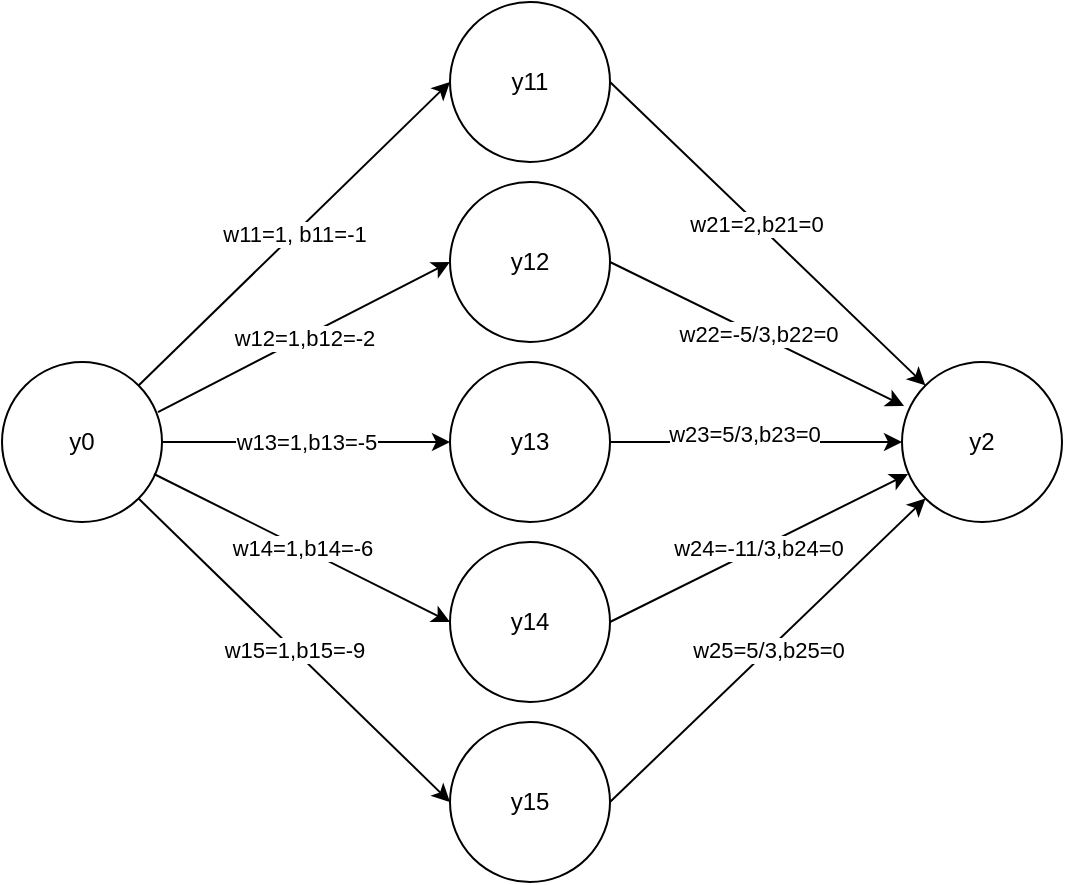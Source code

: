 <mxfile version="15.8.5" type="device"><diagram id="C5RBs43oDa-KdzZeNtuy" name="Page-1"><mxGraphModel dx="946" dy="646" grid="1" gridSize="10" guides="1" tooltips="1" connect="1" arrows="1" fold="1" page="1" pageScale="1" pageWidth="827" pageHeight="1169" math="0" shadow="0"><root><mxCell id="WIyWlLk6GJQsqaUBKTNV-0"/><mxCell id="WIyWlLk6GJQsqaUBKTNV-1" parent="WIyWlLk6GJQsqaUBKTNV-0"/><mxCell id="52Wi-hGmPpWVxS_-khk9-1" value="y13" style="ellipse;whiteSpace=wrap;html=1;aspect=fixed;" vertex="1" parent="WIyWlLk6GJQsqaUBKTNV-1"><mxGeometry x="374" y="280" width="80" height="80" as="geometry"/></mxCell><mxCell id="52Wi-hGmPpWVxS_-khk9-2" value="y12" style="ellipse;whiteSpace=wrap;html=1;aspect=fixed;" vertex="1" parent="WIyWlLk6GJQsqaUBKTNV-1"><mxGeometry x="374" y="190" width="80" height="80" as="geometry"/></mxCell><mxCell id="52Wi-hGmPpWVxS_-khk9-3" value="y2" style="ellipse;whiteSpace=wrap;html=1;aspect=fixed;" vertex="1" parent="WIyWlLk6GJQsqaUBKTNV-1"><mxGeometry x="600" y="280" width="80" height="80" as="geometry"/></mxCell><mxCell id="52Wi-hGmPpWVxS_-khk9-4" value="y14" style="ellipse;whiteSpace=wrap;html=1;aspect=fixed;" vertex="1" parent="WIyWlLk6GJQsqaUBKTNV-1"><mxGeometry x="374" y="370" width="80" height="80" as="geometry"/></mxCell><mxCell id="52Wi-hGmPpWVxS_-khk9-5" value="y0" style="ellipse;whiteSpace=wrap;html=1;aspect=fixed;" vertex="1" parent="WIyWlLk6GJQsqaUBKTNV-1"><mxGeometry x="150" y="280" width="80" height="80" as="geometry"/></mxCell><mxCell id="52Wi-hGmPpWVxS_-khk9-6" value="y11" style="ellipse;whiteSpace=wrap;html=1;aspect=fixed;" vertex="1" parent="WIyWlLk6GJQsqaUBKTNV-1"><mxGeometry x="374" y="100" width="80" height="80" as="geometry"/></mxCell><mxCell id="52Wi-hGmPpWVxS_-khk9-13" value="w11=1, b11=-1" style="endArrow=classic;html=1;rounded=0;exitX=1;exitY=0;exitDx=0;exitDy=0;entryX=0;entryY=0.5;entryDx=0;entryDy=0;" edge="1" parent="WIyWlLk6GJQsqaUBKTNV-1" source="52Wi-hGmPpWVxS_-khk9-5" target="52Wi-hGmPpWVxS_-khk9-6"><mxGeometry width="50" height="50" relative="1" as="geometry"><mxPoint x="390" y="360" as="sourcePoint"/><mxPoint x="440" y="310" as="targetPoint"/></mxGeometry></mxCell><mxCell id="52Wi-hGmPpWVxS_-khk9-14" value="w14=1,b14=-6" style="endArrow=classic;html=1;rounded=0;entryX=0;entryY=0.5;entryDx=0;entryDy=0;exitX=0.95;exitY=0.7;exitDx=0;exitDy=0;exitPerimeter=0;" edge="1" parent="WIyWlLk6GJQsqaUBKTNV-1" source="52Wi-hGmPpWVxS_-khk9-5" target="52Wi-hGmPpWVxS_-khk9-4"><mxGeometry width="50" height="50" relative="1" as="geometry"><mxPoint x="240" y="350" as="sourcePoint"/><mxPoint x="384" y="140" as="targetPoint"/></mxGeometry></mxCell><mxCell id="52Wi-hGmPpWVxS_-khk9-15" value="w12=1,b12=-2" style="endArrow=classic;html=1;rounded=0;exitX=0.975;exitY=0.313;exitDx=0;exitDy=0;entryX=0;entryY=0.5;entryDx=0;entryDy=0;exitPerimeter=0;" edge="1" parent="WIyWlLk6GJQsqaUBKTNV-1" source="52Wi-hGmPpWVxS_-khk9-5" target="52Wi-hGmPpWVxS_-khk9-2"><mxGeometry width="50" height="50" relative="1" as="geometry"><mxPoint x="228.284" y="311.716" as="sourcePoint"/><mxPoint x="394" y="150" as="targetPoint"/></mxGeometry></mxCell><mxCell id="52Wi-hGmPpWVxS_-khk9-16" value="w13=1,b13=-5" style="endArrow=classic;html=1;rounded=0;entryX=0;entryY=0.5;entryDx=0;entryDy=0;exitX=1;exitY=0.5;exitDx=0;exitDy=0;" edge="1" parent="WIyWlLk6GJQsqaUBKTNV-1" source="52Wi-hGmPpWVxS_-khk9-5" target="52Wi-hGmPpWVxS_-khk9-1"><mxGeometry width="50" height="50" relative="1" as="geometry"><mxPoint x="238.284" y="321.716" as="sourcePoint"/><mxPoint x="404" y="160" as="targetPoint"/></mxGeometry></mxCell><mxCell id="52Wi-hGmPpWVxS_-khk9-18" value="" style="endArrow=classic;html=1;rounded=0;exitX=1;exitY=0.5;exitDx=0;exitDy=0;entryX=0;entryY=0;entryDx=0;entryDy=0;" edge="1" parent="WIyWlLk6GJQsqaUBKTNV-1" source="52Wi-hGmPpWVxS_-khk9-6" target="52Wi-hGmPpWVxS_-khk9-3"><mxGeometry width="50" height="50" relative="1" as="geometry"><mxPoint x="258.284" y="341.716" as="sourcePoint"/><mxPoint x="424" y="180" as="targetPoint"/></mxGeometry></mxCell><mxCell id="52Wi-hGmPpWVxS_-khk9-25" value="w21=2,b21=0" style="edgeLabel;html=1;align=center;verticalAlign=middle;resizable=0;points=[];" vertex="1" connectable="0" parent="52Wi-hGmPpWVxS_-khk9-18"><mxGeometry x="-0.071" y="-1" relative="1" as="geometry"><mxPoint as="offset"/></mxGeometry></mxCell><mxCell id="52Wi-hGmPpWVxS_-khk9-19" value="w22=-5/3,b22=0" style="endArrow=classic;html=1;rounded=0;exitX=1;exitY=0.5;exitDx=0;exitDy=0;entryX=0.013;entryY=0.275;entryDx=0;entryDy=0;entryPerimeter=0;" edge="1" parent="WIyWlLk6GJQsqaUBKTNV-1" source="52Wi-hGmPpWVxS_-khk9-2" target="52Wi-hGmPpWVxS_-khk9-3"><mxGeometry width="50" height="50" relative="1" as="geometry"><mxPoint x="490.004" y="231.716" as="sourcePoint"/><mxPoint x="655.72" y="70" as="targetPoint"/></mxGeometry></mxCell><mxCell id="52Wi-hGmPpWVxS_-khk9-20" value="" style="endArrow=classic;html=1;rounded=0;exitX=1;exitY=0.5;exitDx=0;exitDy=0;entryX=0;entryY=0.5;entryDx=0;entryDy=0;" edge="1" parent="WIyWlLk6GJQsqaUBKTNV-1" source="52Wi-hGmPpWVxS_-khk9-1" target="52Wi-hGmPpWVxS_-khk9-3"><mxGeometry width="50" height="50" relative="1" as="geometry"><mxPoint x="278.284" y="361.716" as="sourcePoint"/><mxPoint x="444" y="200" as="targetPoint"/></mxGeometry></mxCell><mxCell id="52Wi-hGmPpWVxS_-khk9-26" value="w23=5/3,b23=0" style="edgeLabel;html=1;align=center;verticalAlign=middle;resizable=0;points=[];" vertex="1" connectable="0" parent="52Wi-hGmPpWVxS_-khk9-20"><mxGeometry x="-0.282" y="4" relative="1" as="geometry"><mxPoint x="14" as="offset"/></mxGeometry></mxCell><mxCell id="52Wi-hGmPpWVxS_-khk9-21" value="w25=5/3,b25=0" style="endArrow=classic;html=1;rounded=0;exitX=1;exitY=0.5;exitDx=0;exitDy=0;entryX=0;entryY=1;entryDx=0;entryDy=0;" edge="1" parent="WIyWlLk6GJQsqaUBKTNV-1" source="52Wi-hGmPpWVxS_-khk9-22" target="52Wi-hGmPpWVxS_-khk9-3"><mxGeometry width="50" height="50" relative="1" as="geometry"><mxPoint x="288.284" y="371.716" as="sourcePoint"/><mxPoint x="454" y="210" as="targetPoint"/></mxGeometry></mxCell><mxCell id="52Wi-hGmPpWVxS_-khk9-22" value="y15" style="ellipse;whiteSpace=wrap;html=1;aspect=fixed;" vertex="1" parent="WIyWlLk6GJQsqaUBKTNV-1"><mxGeometry x="374" y="460" width="80" height="80" as="geometry"/></mxCell><mxCell id="52Wi-hGmPpWVxS_-khk9-23" value="w15=1,b15=-9" style="endArrow=classic;html=1;rounded=0;exitX=1;exitY=1;exitDx=0;exitDy=0;entryX=0;entryY=0.5;entryDx=0;entryDy=0;" edge="1" parent="WIyWlLk6GJQsqaUBKTNV-1" source="52Wi-hGmPpWVxS_-khk9-5" target="52Wi-hGmPpWVxS_-khk9-22"><mxGeometry width="50" height="50" relative="1" as="geometry"><mxPoint x="180.004" y="400.004" as="sourcePoint"/><mxPoint x="351.72" y="561.72" as="targetPoint"/></mxGeometry></mxCell><mxCell id="52Wi-hGmPpWVxS_-khk9-24" value="w24=-11/3,b24=0" style="endArrow=classic;html=1;rounded=0;exitX=1;exitY=0.5;exitDx=0;exitDy=0;entryX=0.038;entryY=0.7;entryDx=0;entryDy=0;entryPerimeter=0;" edge="1" parent="WIyWlLk6GJQsqaUBKTNV-1" source="52Wi-hGmPpWVxS_-khk9-4" target="52Wi-hGmPpWVxS_-khk9-3"><mxGeometry width="50" height="50" relative="1" as="geometry"><mxPoint x="228.284" y="368.284" as="sourcePoint"/><mxPoint x="400" y="530" as="targetPoint"/></mxGeometry></mxCell></root></mxGraphModel></diagram></mxfile>